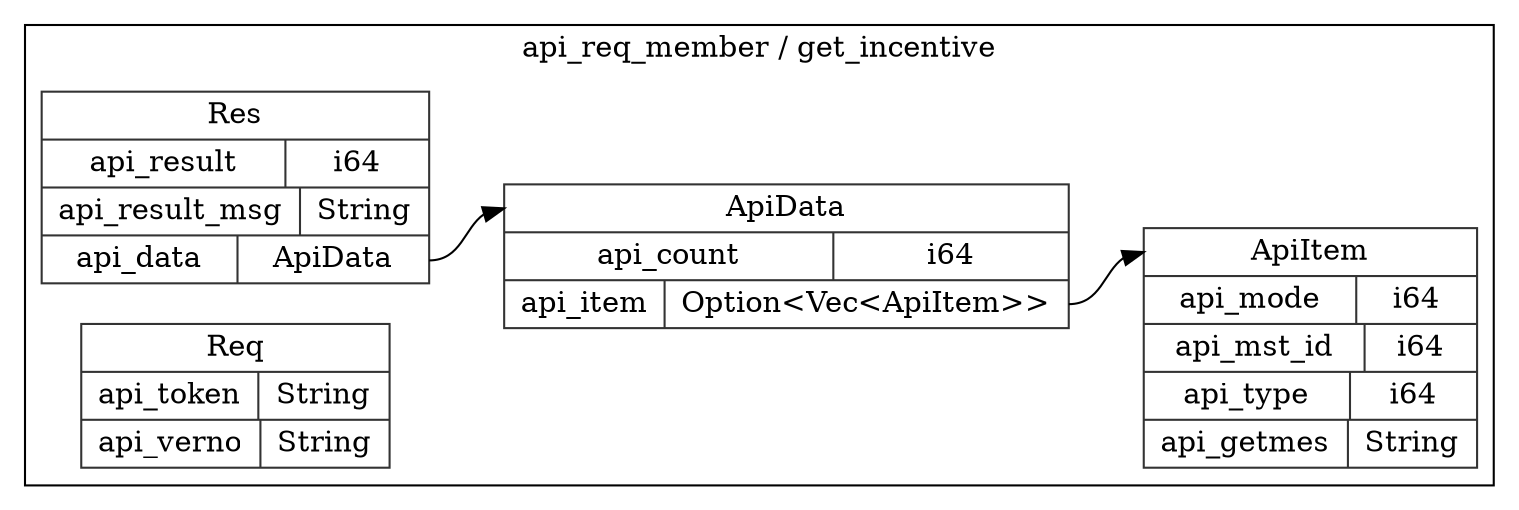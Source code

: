 digraph {
  rankdir=LR;
  subgraph cluster_0 {
    label="api_req_member / get_incentive";
    node [style="filled", color=white, style="solid", color=gray20];
    api_req_member__get_incentive__Res [label="<Res> Res  | { api_result | <api_result> i64 } | { api_result_msg | <api_result_msg> String } | { api_data | <api_data> ApiData }", shape=record];
    api_req_member__get_incentive__ApiData;
    api_req_member__get_incentive__Res:api_data:e -> api_req_member__get_incentive__ApiData:ApiData:w;
    api_req_member__get_incentive__Req [label="<Req> Req  | { api_token | <api_token> String } | { api_verno | <api_verno> String }", shape=record];
    api_req_member__get_incentive__ApiItem [label="<ApiItem> ApiItem  | { api_mode | <api_mode> i64 } | { api_mst_id | <api_mst_id> i64 } | { api_type | <api_type> i64 } | { api_getmes | <api_getmes> String }", shape=record];
    api_req_member__get_incentive__ApiData [label="<ApiData> ApiData  | { api_count | <api_count> i64 } | { api_item | <api_item> Option\<Vec\<ApiItem\>\> }", shape=record];
    api_req_member__get_incentive__ApiData:api_item:e -> api_req_member__get_incentive__ApiItem:ApiItem:w;
  }
}
